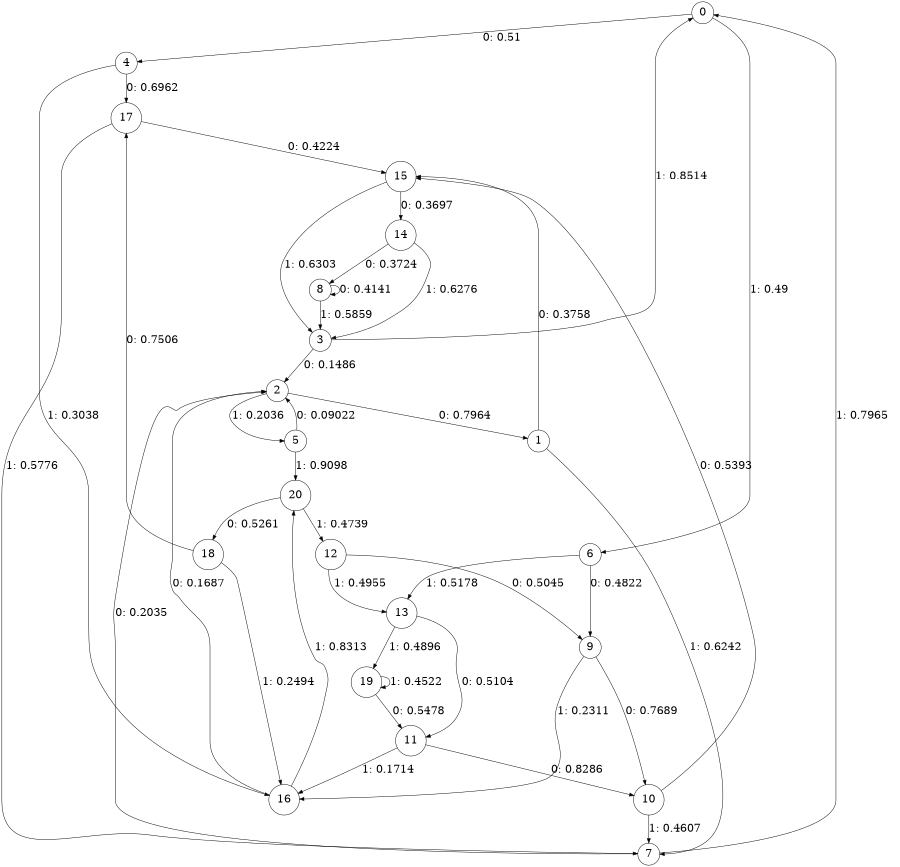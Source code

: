 digraph "ch6concat_phase3_L5" {
size = "6,8.5";
ratio = "fill";
node [shape = circle];
node [fontsize = 24];
edge [fontsize = 24];
0 -> 4 [label = "0: 0.51     "];
0 -> 6 [label = "1: 0.49     "];
1 -> 15 [label = "0: 0.3758   "];
1 -> 7 [label = "1: 0.6242   "];
2 -> 1 [label = "0: 0.7964   "];
2 -> 5 [label = "1: 0.2036   "];
3 -> 2 [label = "0: 0.1486   "];
3 -> 0 [label = "1: 0.8514   "];
4 -> 17 [label = "0: 0.6962   "];
4 -> 16 [label = "1: 0.3038   "];
5 -> 2 [label = "0: 0.09022  "];
5 -> 20 [label = "1: 0.9098   "];
6 -> 9 [label = "0: 0.4822   "];
6 -> 13 [label = "1: 0.5178   "];
7 -> 2 [label = "0: 0.2035   "];
7 -> 0 [label = "1: 0.7965   "];
8 -> 8 [label = "0: 0.4141   "];
8 -> 3 [label = "1: 0.5859   "];
9 -> 10 [label = "0: 0.7689   "];
9 -> 16 [label = "1: 0.2311   "];
10 -> 15 [label = "0: 0.5393   "];
10 -> 7 [label = "1: 0.4607   "];
11 -> 10 [label = "0: 0.8286   "];
11 -> 16 [label = "1: 0.1714   "];
12 -> 9 [label = "0: 0.5045   "];
12 -> 13 [label = "1: 0.4955   "];
13 -> 11 [label = "0: 0.5104   "];
13 -> 19 [label = "1: 0.4896   "];
14 -> 8 [label = "0: 0.3724   "];
14 -> 3 [label = "1: 0.6276   "];
15 -> 14 [label = "0: 0.3697   "];
15 -> 3 [label = "1: 0.6303   "];
16 -> 2 [label = "0: 0.1687   "];
16 -> 20 [label = "1: 0.8313   "];
17 -> 15 [label = "0: 0.4224   "];
17 -> 7 [label = "1: 0.5776   "];
18 -> 17 [label = "0: 0.7506   "];
18 -> 16 [label = "1: 0.2494   "];
19 -> 11 [label = "0: 0.5478   "];
19 -> 19 [label = "1: 0.4522   "];
20 -> 18 [label = "0: 0.5261   "];
20 -> 12 [label = "1: 0.4739   "];
}